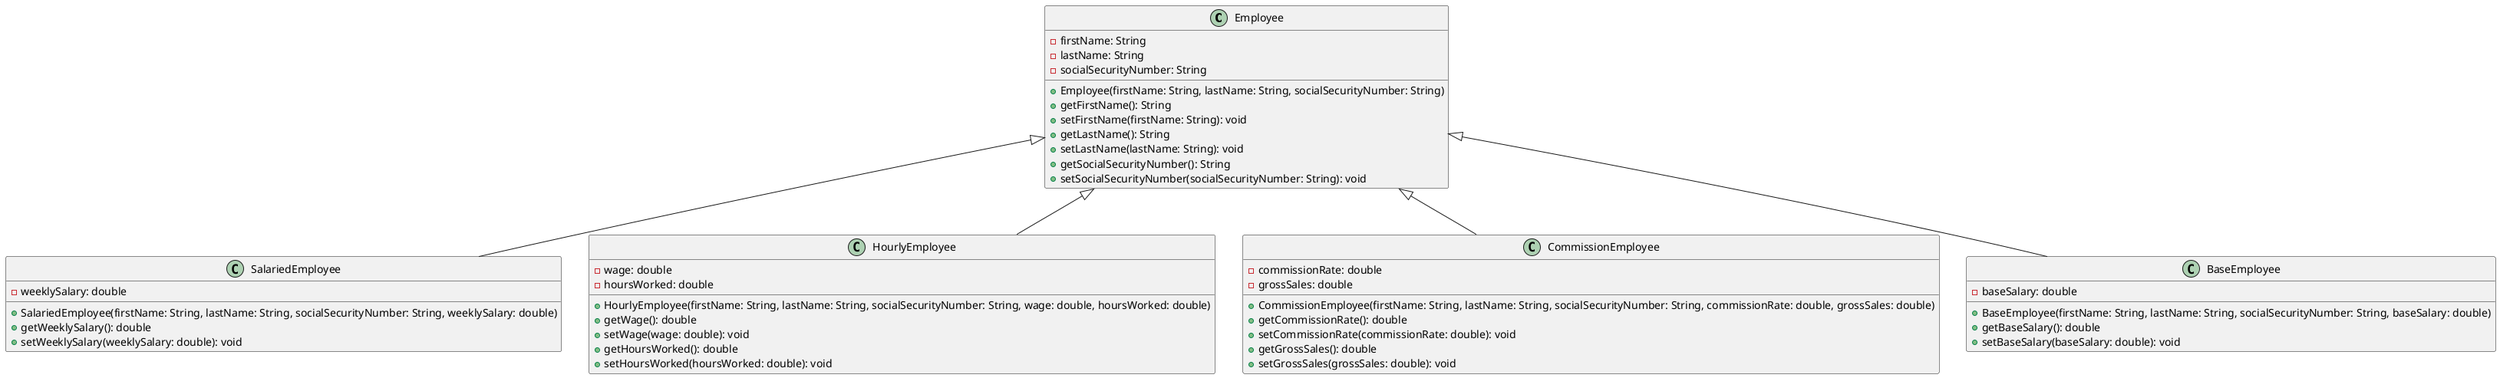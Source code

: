 @startuml

class Employee {
    - firstName: String
    - lastName: String
    - socialSecurityNumber: String

    + Employee(firstName: String, lastName: String, socialSecurityNumber: String)
    + getFirstName(): String
    + setFirstName(firstName: String): void
    + getLastName(): String
    + setLastName(lastName: String): void
    + getSocialSecurityNumber(): String
    + setSocialSecurityNumber(socialSecurityNumber: String): void
}

class SalariedEmployee{
    - weeklySalary: double

    + SalariedEmployee(firstName: String, lastName: String, socialSecurityNumber: String, weeklySalary: double)
    + getWeeklySalary(): double
    + setWeeklySalary(weeklySalary: double): void
}

class HourlyEmployee{
    - wage: double
    - hoursWorked: double

    + HourlyEmployee(firstName: String, lastName: String, socialSecurityNumber: String, wage: double, hoursWorked: double)
    + getWage(): double
    + setWage(wage: double): void
    + getHoursWorked(): double
    + setHoursWorked(hoursWorked: double): void
}

class CommissionEmployee {
  - commissionRate: double
  - grossSales: double

  + CommissionEmployee(firstName: String, lastName: String, socialSecurityNumber: String, commissionRate: double, grossSales: double)
  + getCommissionRate(): double
  + setCommissionRate(commissionRate: double): void
  + getGrossSales(): double
  + setGrossSales(grossSales: double): void
}

class BaseEmployee {
  - baseSalary: double

  + BaseEmployee(firstName: String, lastName: String, socialSecurityNumber: String, baseSalary: double)
  + getBaseSalary(): double
  + setBaseSalary(baseSalary: double): void
}

Employee <|-- SalariedEmployee
Employee <|-- HourlyEmployee
Employee <|-- CommissionEmployee
Employee <|-- BaseEmployee

@enduml